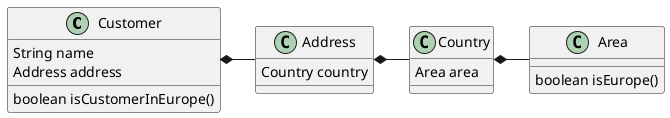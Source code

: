 @startuml

Customer *- Address
Address *- Country
Country *- Area

class Customer {
    String name
    Address address

    boolean isCustomerInEurope()
}

class Address {
    Country country
}

class Country {
    Area area
}

class Area {
    boolean isEurope()
}

@enduml